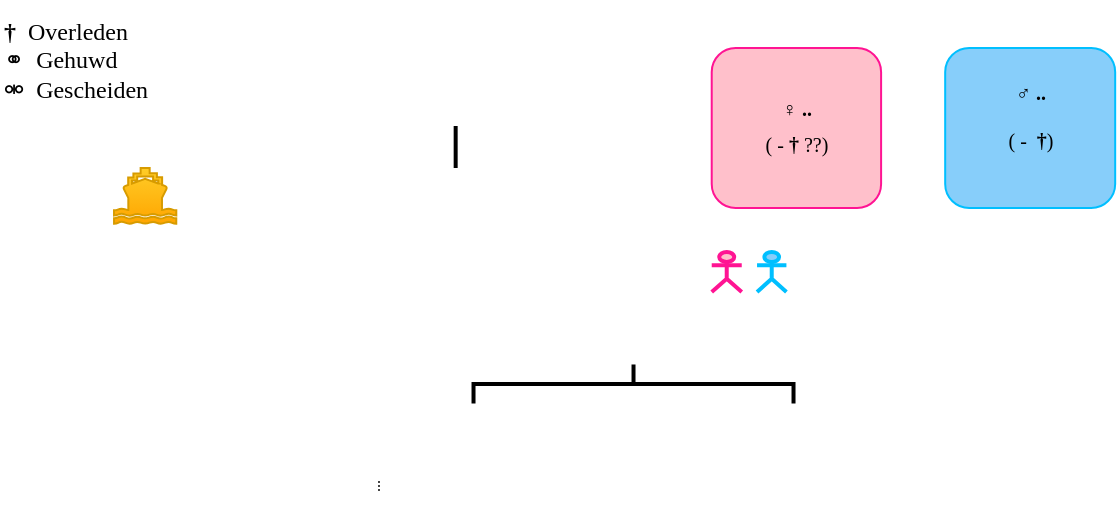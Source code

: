 <mxfile version="20.2.5" type="github">
  <diagram id="OT5QoU7A1botKxumMuYd" name="Pagina-1">
    <mxGraphModel dx="813" dy="430" grid="1" gridSize="10" guides="1" tooltips="1" connect="1" arrows="1" fold="1" page="1" pageScale="1" pageWidth="827" pageHeight="1169" math="0" shadow="0">
      <root>
        <mxCell id="0" />
        <mxCell id="1" parent="0" />
        <mxCell id="bDYjQF0ll-Un6SVA7kcn-1" value="&lt;div style=&quot;font-size: 12px;&quot; align=&quot;left&quot;&gt;&lt;font style=&quot;font-size: 12px;&quot; face=&quot;Verdana&quot;&gt;&lt;b&gt;†&lt;span style=&quot;&quot;&gt; &lt;/span&gt;&lt;/b&gt;&lt;/font&gt;&lt;font style=&quot;font-size: 12px;&quot;&gt;&lt;span style=&quot;&quot;&gt; &lt;/span&gt;&lt;span style=&quot;white-space: pre;&quot;&gt; &lt;/span&gt;Overleden&lt;/font&gt;&lt;/div&gt;&lt;div style=&quot;font-size: 12px;&quot; align=&quot;left&quot;&gt;&lt;font style=&quot;font-size: 12px;&quot;&gt;&lt;span lang=&quot;EN-US&quot;&gt;⚭&lt;span style=&quot;&quot;&gt; &lt;/span&gt;&lt;/span&gt;&lt;span style=&quot;white-space: pre;&quot;&gt; &lt;/span&gt;Gehuwd&lt;/font&gt;&lt;/div&gt;&lt;div style=&quot;font-size: 12px;&quot; align=&quot;left&quot;&gt;&lt;font style=&quot;font-size: 12px;&quot;&gt;&lt;font style=&quot;font-size: 12px;&quot;&gt;&lt;span lang=&quot;EN-US&quot;&gt;&lt;span lang=&quot;EN-US&quot;&gt;⚮ &lt;/span&gt;&lt;/span&gt;&lt;/font&gt;&lt;span style=&quot;white-space: pre;&quot;&gt; &lt;/span&gt;Gescheiden&lt;br&gt;&lt;/font&gt;&lt;/div&gt;" style="text;html=1;strokeColor=none;fillColor=none;align=left;verticalAlign=middle;whiteSpace=wrap;rounded=0;fillStyle=auto;fontFamily=Verdana;fontSize=8;fontColor=#000000;" vertex="1" parent="1">
          <mxGeometry x="3.01" y="6" width="110.64" height="60" as="geometry" />
        </mxCell>
        <mxCell id="bDYjQF0ll-Un6SVA7kcn-2" value="&lt;div&gt;&lt;font style=&quot;font-size: 10px;&quot;&gt;♀ &lt;b&gt;..&lt;br&gt;&lt;/b&gt;&lt;/font&gt;&lt;/div&gt;&lt;div&gt;&lt;font style=&quot;font-size: 10px;&quot; size=&quot;3&quot;&gt;( - &lt;/font&gt;&lt;font style=&quot;font-size: 10px;&quot; size=&quot;3&quot;&gt;&lt;font style=&quot;font-size: 10px;&quot; face=&quot;Verdana&quot;&gt;&lt;font style=&quot;font-size: 10px;&quot; size=&quot;3&quot;&gt;&lt;b&gt;†&lt;/b&gt; ??&lt;/font&gt;&lt;/font&gt;)&lt;/font&gt;&lt;font size=&quot;3&quot;&gt;&lt;i&gt;&lt;br&gt;&lt;/i&gt;&lt;/font&gt;&lt;/div&gt;" style="rounded=1;whiteSpace=wrap;html=1;fillColor=#FFC0CB;strokeColor=#FF1493;fillStyle=auto;fontFamily=Verdana;fontSize=10;fontColor=#000000;" vertex="1" parent="1">
          <mxGeometry x="358.86" y="30" width="84.69" height="80" as="geometry" />
        </mxCell>
        <mxCell id="bDYjQF0ll-Un6SVA7kcn-3" value="&lt;div&gt;&lt;font style=&quot;font-size: 10px;&quot; face=&quot;Verdana&quot;&gt;♂ &lt;b&gt;..&lt;/b&gt;&lt;/font&gt;&lt;/div&gt;&lt;br&gt;&lt;div&gt;&lt;font style=&quot;font-size: 10px;&quot; face=&quot;Verdana&quot;&gt;( -&amp;nbsp; &lt;/font&gt;&lt;font style=&quot;font-size: 10px;&quot; face=&quot;Verdana&quot;&gt;&lt;font style=&quot;font-size: 10px;&quot; size=&quot;3&quot;&gt;&lt;b&gt;†&lt;/b&gt;&lt;/font&gt;)&lt;/font&gt;&lt;/div&gt;&lt;div&gt;&lt;br&gt;&lt;/div&gt;" style="rounded=1;whiteSpace=wrap;html=1;fillStyle=auto;strokeColor=#00BFFF;fillColor=#87CEFA;gradientColor=none;fontFamily=Verdana;fontSize=10;fontColor=#000000;" vertex="1" parent="1">
          <mxGeometry x="475.59" y="30" width="85" height="80" as="geometry" />
        </mxCell>
        <mxCell id="bDYjQF0ll-Un6SVA7kcn-4" value="" style="shape=umlActor;verticalLabelPosition=bottom;verticalAlign=top;html=1;outlineConnect=0;fillStyle=auto;fontFamily=Verdana;fontSize=10;fontColor=#000000;strokeColor=#FF1493;strokeWidth=2;fillColor=#FFC0CB;gradientColor=none;" vertex="1" parent="1">
          <mxGeometry x="358.86" y="132" width="15.01" height="20" as="geometry" />
        </mxCell>
        <mxCell id="bDYjQF0ll-Un6SVA7kcn-5" value="&lt;div align=&quot;center&quot;&gt;&lt;br&gt;&lt;/div&gt;" style="shape=umlActor;verticalLabelPosition=bottom;verticalAlign=top;html=1;outlineConnect=0;fillStyle=auto;fontFamily=Verdana;fontSize=10;fontColor=#000000;strokeColor=#00BFFF;strokeWidth=2;fillColor=#87CEFA;gradientColor=none;align=center;" vertex="1" parent="1">
          <mxGeometry x="381.52" y="132" width="14.69" height="20" as="geometry" />
        </mxCell>
        <mxCell id="bDYjQF0ll-Un6SVA7kcn-9" value="" style="shape=mxgraph.signs.transportation.ship_2;html=1;pointerEvents=1;fillColor=#ffcd28;strokeColor=#d79b00;verticalLabelPosition=bottom;verticalAlign=top;align=center;sketch=0;fontSize=9;gradientColor=#ffa500;" vertex="1" parent="1">
          <mxGeometry x="60" y="90" width="31.15" height="28" as="geometry" />
        </mxCell>
        <mxCell id="bDYjQF0ll-Un6SVA7kcn-10" value="" style="line;strokeWidth=2;direction=south;html=1;fillStyle=auto;fontFamily=Verdana;fontSize=10;fillColor=#87CEFA;gradientColor=none;fontColor=#000000;" vertex="1" parent="1">
          <mxGeometry x="225.83" y="69" width="10" height="21" as="geometry" />
        </mxCell>
        <mxCell id="bDYjQF0ll-Un6SVA7kcn-11" value="" style="strokeWidth=2;html=1;shape=mxgraph.flowchart.annotation_2;align=left;labelPosition=right;pointerEvents=1;fillStyle=auto;fontFamily=Verdana;fontSize=10;fillColor=#87CEFA;gradientColor=none;rotation=90;" vertex="1" parent="1">
          <mxGeometry x="310" y="118" width="19.52" height="160" as="geometry" />
        </mxCell>
        <mxCell id="bDYjQF0ll-Un6SVA7kcn-12" value="..." style="text;html=1;strokeColor=none;fillColor=none;align=center;verticalAlign=middle;whiteSpace=wrap;rounded=0;fillStyle=auto;fontFamily=Verdana;fontSize=8;fontColor=#000000;rotation=-90;" vertex="1" parent="1">
          <mxGeometry x="170" y="240" width="40" height="18" as="geometry" />
        </mxCell>
      </root>
    </mxGraphModel>
  </diagram>
</mxfile>
